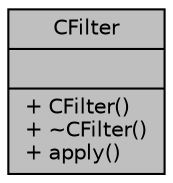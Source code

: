 digraph "CFilter"
{
 // LATEX_PDF_SIZE
  edge [fontname="Helvetica",fontsize="10",labelfontname="Helvetica",labelfontsize="10"];
  node [fontname="Helvetica",fontsize="10",shape=record];
  Node1 [label="{CFilter\n||+ CFilter()\l+ ~CFilter()\l+ apply()\l}",height=0.2,width=0.4,color="black", fillcolor="grey75", style="filled", fontcolor="black",tooltip=" "];
}
